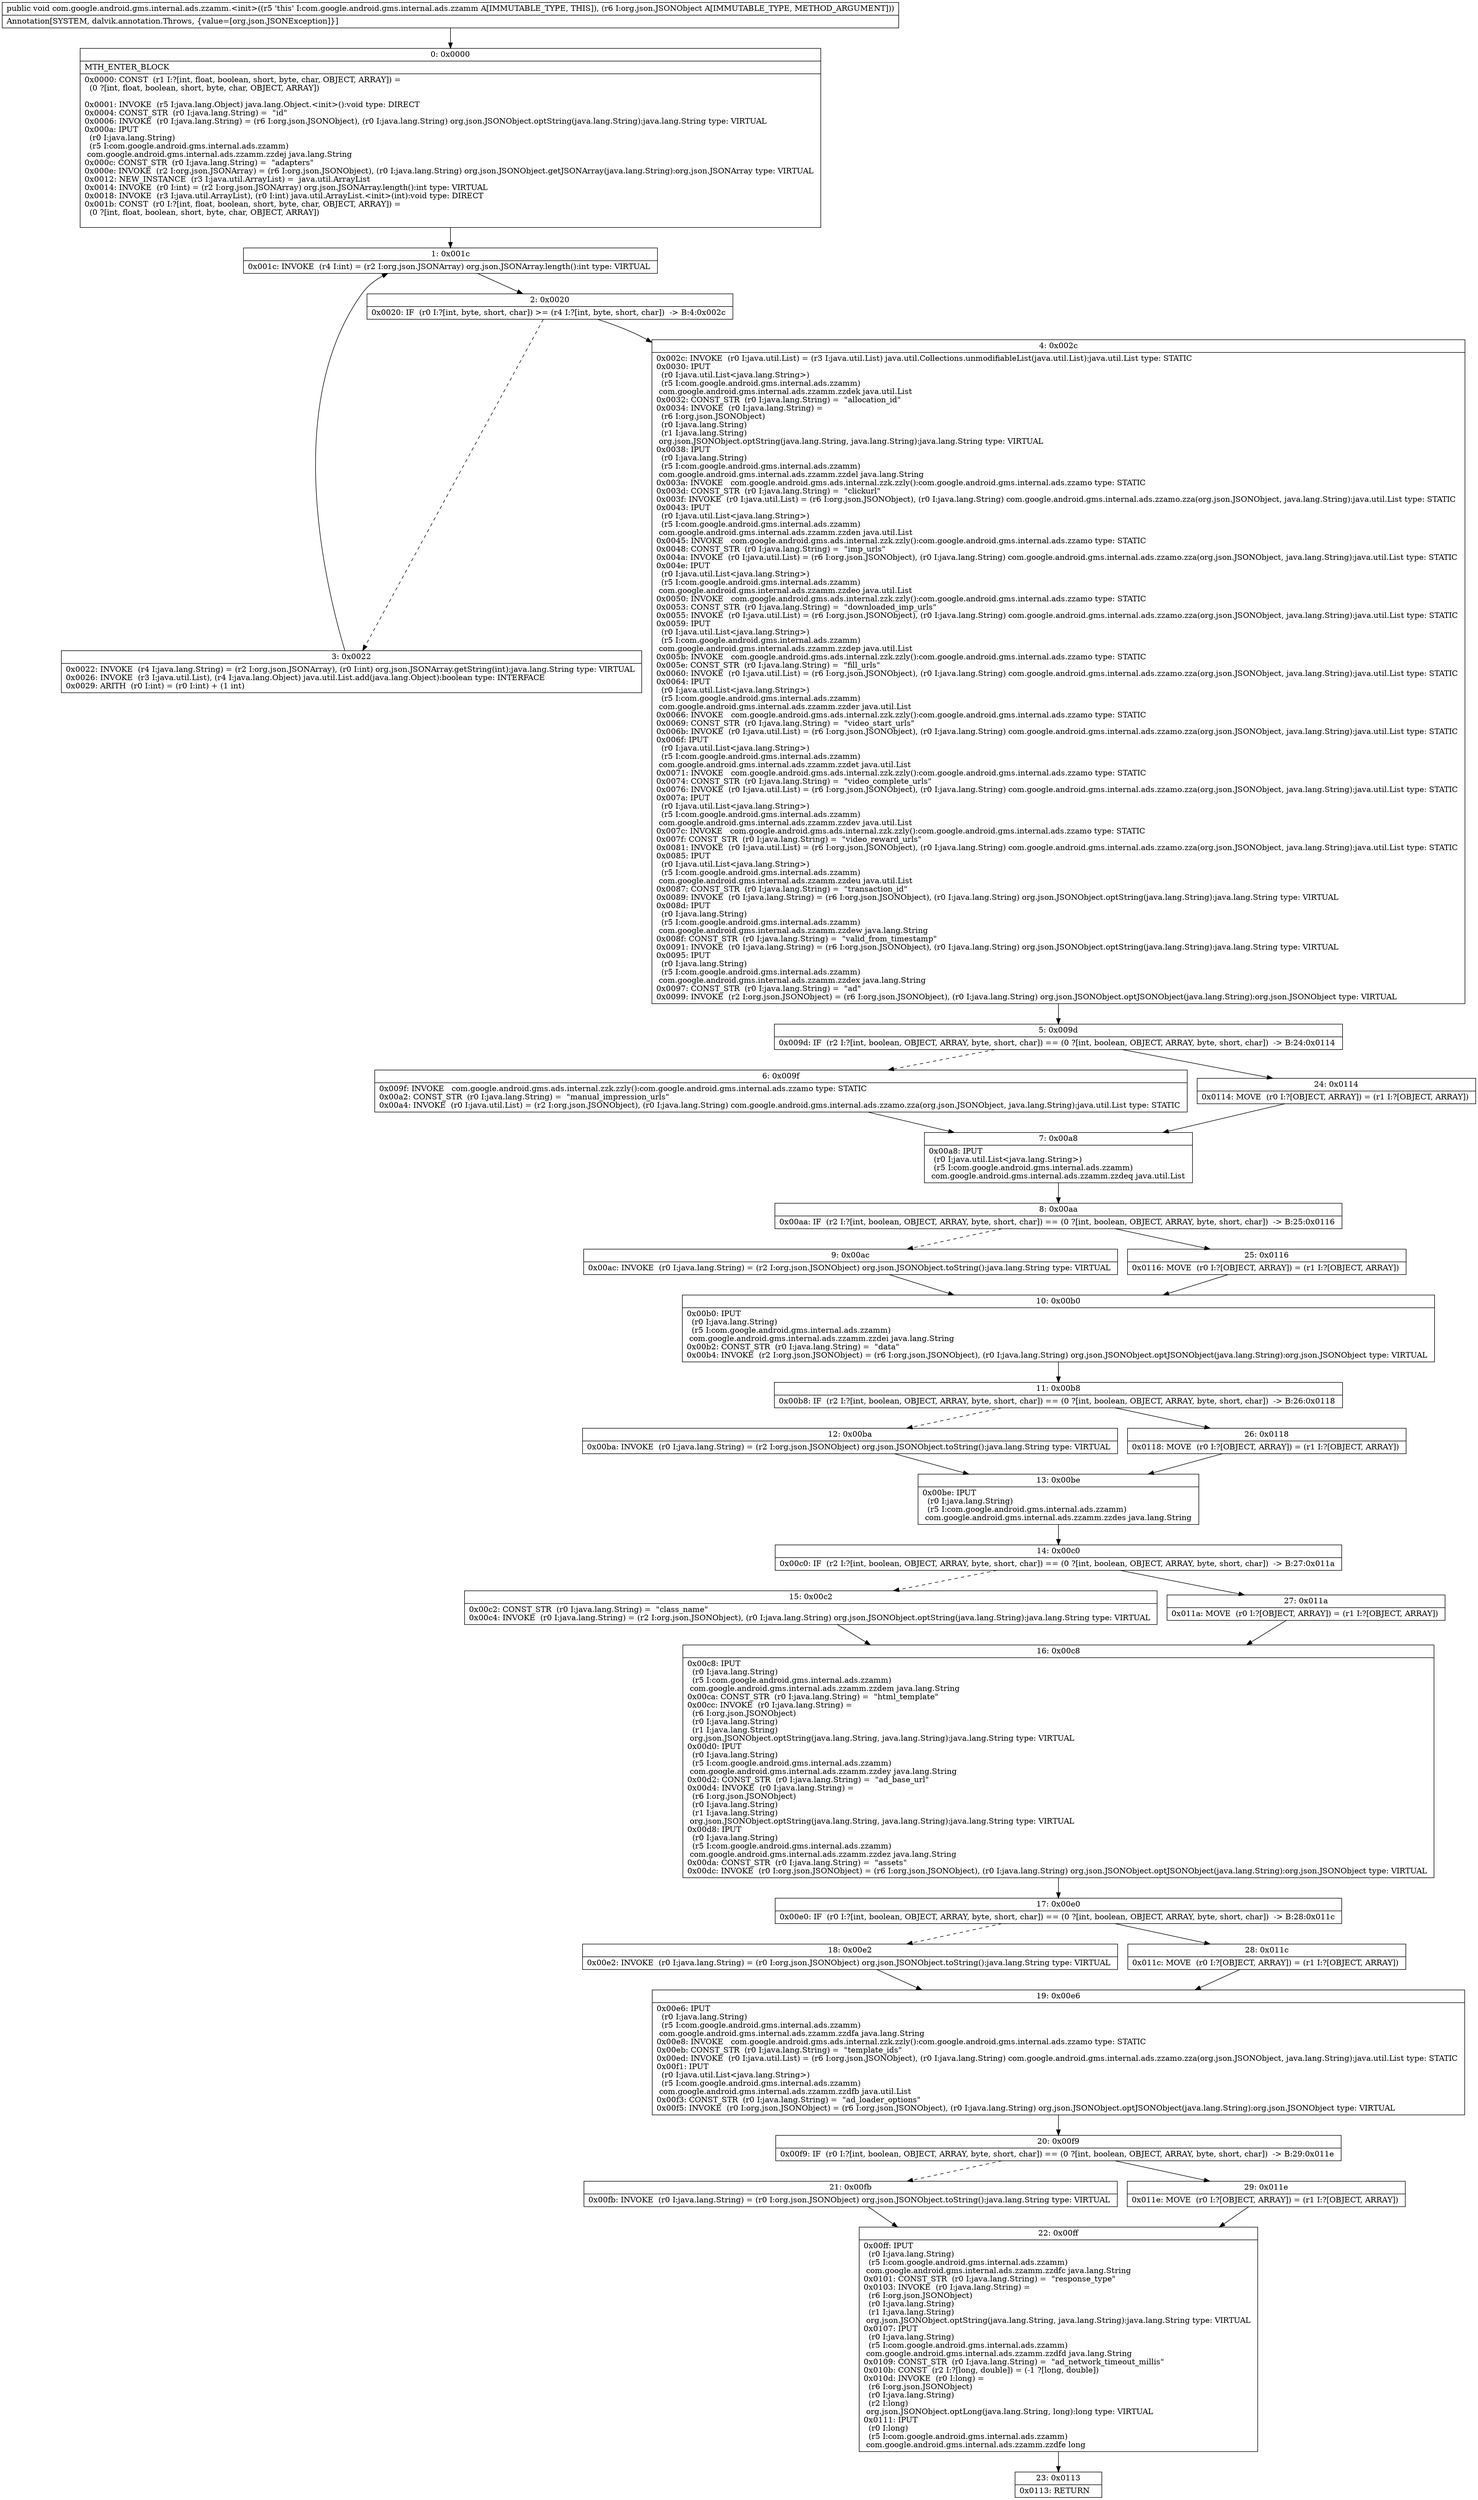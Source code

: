 digraph "CFG forcom.google.android.gms.internal.ads.zzamm.\<init\>(Lorg\/json\/JSONObject;)V" {
Node_0 [shape=record,label="{0\:\ 0x0000|MTH_ENTER_BLOCK\l|0x0000: CONST  (r1 I:?[int, float, boolean, short, byte, char, OBJECT, ARRAY]) = \l  (0 ?[int, float, boolean, short, byte, char, OBJECT, ARRAY])\l \l0x0001: INVOKE  (r5 I:java.lang.Object) java.lang.Object.\<init\>():void type: DIRECT \l0x0004: CONST_STR  (r0 I:java.lang.String) =  \"id\" \l0x0006: INVOKE  (r0 I:java.lang.String) = (r6 I:org.json.JSONObject), (r0 I:java.lang.String) org.json.JSONObject.optString(java.lang.String):java.lang.String type: VIRTUAL \l0x000a: IPUT  \l  (r0 I:java.lang.String)\l  (r5 I:com.google.android.gms.internal.ads.zzamm)\l com.google.android.gms.internal.ads.zzamm.zzdej java.lang.String \l0x000c: CONST_STR  (r0 I:java.lang.String) =  \"adapters\" \l0x000e: INVOKE  (r2 I:org.json.JSONArray) = (r6 I:org.json.JSONObject), (r0 I:java.lang.String) org.json.JSONObject.getJSONArray(java.lang.String):org.json.JSONArray type: VIRTUAL \l0x0012: NEW_INSTANCE  (r3 I:java.util.ArrayList) =  java.util.ArrayList \l0x0014: INVOKE  (r0 I:int) = (r2 I:org.json.JSONArray) org.json.JSONArray.length():int type: VIRTUAL \l0x0018: INVOKE  (r3 I:java.util.ArrayList), (r0 I:int) java.util.ArrayList.\<init\>(int):void type: DIRECT \l0x001b: CONST  (r0 I:?[int, float, boolean, short, byte, char, OBJECT, ARRAY]) = \l  (0 ?[int, float, boolean, short, byte, char, OBJECT, ARRAY])\l \l}"];
Node_1 [shape=record,label="{1\:\ 0x001c|0x001c: INVOKE  (r4 I:int) = (r2 I:org.json.JSONArray) org.json.JSONArray.length():int type: VIRTUAL \l}"];
Node_2 [shape=record,label="{2\:\ 0x0020|0x0020: IF  (r0 I:?[int, byte, short, char]) \>= (r4 I:?[int, byte, short, char])  \-\> B:4:0x002c \l}"];
Node_3 [shape=record,label="{3\:\ 0x0022|0x0022: INVOKE  (r4 I:java.lang.String) = (r2 I:org.json.JSONArray), (r0 I:int) org.json.JSONArray.getString(int):java.lang.String type: VIRTUAL \l0x0026: INVOKE  (r3 I:java.util.List), (r4 I:java.lang.Object) java.util.List.add(java.lang.Object):boolean type: INTERFACE \l0x0029: ARITH  (r0 I:int) = (r0 I:int) + (1 int) \l}"];
Node_4 [shape=record,label="{4\:\ 0x002c|0x002c: INVOKE  (r0 I:java.util.List) = (r3 I:java.util.List) java.util.Collections.unmodifiableList(java.util.List):java.util.List type: STATIC \l0x0030: IPUT  \l  (r0 I:java.util.List\<java.lang.String\>)\l  (r5 I:com.google.android.gms.internal.ads.zzamm)\l com.google.android.gms.internal.ads.zzamm.zzdek java.util.List \l0x0032: CONST_STR  (r0 I:java.lang.String) =  \"allocation_id\" \l0x0034: INVOKE  (r0 I:java.lang.String) = \l  (r6 I:org.json.JSONObject)\l  (r0 I:java.lang.String)\l  (r1 I:java.lang.String)\l org.json.JSONObject.optString(java.lang.String, java.lang.String):java.lang.String type: VIRTUAL \l0x0038: IPUT  \l  (r0 I:java.lang.String)\l  (r5 I:com.google.android.gms.internal.ads.zzamm)\l com.google.android.gms.internal.ads.zzamm.zzdel java.lang.String \l0x003a: INVOKE   com.google.android.gms.ads.internal.zzk.zzly():com.google.android.gms.internal.ads.zzamo type: STATIC \l0x003d: CONST_STR  (r0 I:java.lang.String) =  \"clickurl\" \l0x003f: INVOKE  (r0 I:java.util.List) = (r6 I:org.json.JSONObject), (r0 I:java.lang.String) com.google.android.gms.internal.ads.zzamo.zza(org.json.JSONObject, java.lang.String):java.util.List type: STATIC \l0x0043: IPUT  \l  (r0 I:java.util.List\<java.lang.String\>)\l  (r5 I:com.google.android.gms.internal.ads.zzamm)\l com.google.android.gms.internal.ads.zzamm.zzden java.util.List \l0x0045: INVOKE   com.google.android.gms.ads.internal.zzk.zzly():com.google.android.gms.internal.ads.zzamo type: STATIC \l0x0048: CONST_STR  (r0 I:java.lang.String) =  \"imp_urls\" \l0x004a: INVOKE  (r0 I:java.util.List) = (r6 I:org.json.JSONObject), (r0 I:java.lang.String) com.google.android.gms.internal.ads.zzamo.zza(org.json.JSONObject, java.lang.String):java.util.List type: STATIC \l0x004e: IPUT  \l  (r0 I:java.util.List\<java.lang.String\>)\l  (r5 I:com.google.android.gms.internal.ads.zzamm)\l com.google.android.gms.internal.ads.zzamm.zzdeo java.util.List \l0x0050: INVOKE   com.google.android.gms.ads.internal.zzk.zzly():com.google.android.gms.internal.ads.zzamo type: STATIC \l0x0053: CONST_STR  (r0 I:java.lang.String) =  \"downloaded_imp_urls\" \l0x0055: INVOKE  (r0 I:java.util.List) = (r6 I:org.json.JSONObject), (r0 I:java.lang.String) com.google.android.gms.internal.ads.zzamo.zza(org.json.JSONObject, java.lang.String):java.util.List type: STATIC \l0x0059: IPUT  \l  (r0 I:java.util.List\<java.lang.String\>)\l  (r5 I:com.google.android.gms.internal.ads.zzamm)\l com.google.android.gms.internal.ads.zzamm.zzdep java.util.List \l0x005b: INVOKE   com.google.android.gms.ads.internal.zzk.zzly():com.google.android.gms.internal.ads.zzamo type: STATIC \l0x005e: CONST_STR  (r0 I:java.lang.String) =  \"fill_urls\" \l0x0060: INVOKE  (r0 I:java.util.List) = (r6 I:org.json.JSONObject), (r0 I:java.lang.String) com.google.android.gms.internal.ads.zzamo.zza(org.json.JSONObject, java.lang.String):java.util.List type: STATIC \l0x0064: IPUT  \l  (r0 I:java.util.List\<java.lang.String\>)\l  (r5 I:com.google.android.gms.internal.ads.zzamm)\l com.google.android.gms.internal.ads.zzamm.zzder java.util.List \l0x0066: INVOKE   com.google.android.gms.ads.internal.zzk.zzly():com.google.android.gms.internal.ads.zzamo type: STATIC \l0x0069: CONST_STR  (r0 I:java.lang.String) =  \"video_start_urls\" \l0x006b: INVOKE  (r0 I:java.util.List) = (r6 I:org.json.JSONObject), (r0 I:java.lang.String) com.google.android.gms.internal.ads.zzamo.zza(org.json.JSONObject, java.lang.String):java.util.List type: STATIC \l0x006f: IPUT  \l  (r0 I:java.util.List\<java.lang.String\>)\l  (r5 I:com.google.android.gms.internal.ads.zzamm)\l com.google.android.gms.internal.ads.zzamm.zzdet java.util.List \l0x0071: INVOKE   com.google.android.gms.ads.internal.zzk.zzly():com.google.android.gms.internal.ads.zzamo type: STATIC \l0x0074: CONST_STR  (r0 I:java.lang.String) =  \"video_complete_urls\" \l0x0076: INVOKE  (r0 I:java.util.List) = (r6 I:org.json.JSONObject), (r0 I:java.lang.String) com.google.android.gms.internal.ads.zzamo.zza(org.json.JSONObject, java.lang.String):java.util.List type: STATIC \l0x007a: IPUT  \l  (r0 I:java.util.List\<java.lang.String\>)\l  (r5 I:com.google.android.gms.internal.ads.zzamm)\l com.google.android.gms.internal.ads.zzamm.zzdev java.util.List \l0x007c: INVOKE   com.google.android.gms.ads.internal.zzk.zzly():com.google.android.gms.internal.ads.zzamo type: STATIC \l0x007f: CONST_STR  (r0 I:java.lang.String) =  \"video_reward_urls\" \l0x0081: INVOKE  (r0 I:java.util.List) = (r6 I:org.json.JSONObject), (r0 I:java.lang.String) com.google.android.gms.internal.ads.zzamo.zza(org.json.JSONObject, java.lang.String):java.util.List type: STATIC \l0x0085: IPUT  \l  (r0 I:java.util.List\<java.lang.String\>)\l  (r5 I:com.google.android.gms.internal.ads.zzamm)\l com.google.android.gms.internal.ads.zzamm.zzdeu java.util.List \l0x0087: CONST_STR  (r0 I:java.lang.String) =  \"transaction_id\" \l0x0089: INVOKE  (r0 I:java.lang.String) = (r6 I:org.json.JSONObject), (r0 I:java.lang.String) org.json.JSONObject.optString(java.lang.String):java.lang.String type: VIRTUAL \l0x008d: IPUT  \l  (r0 I:java.lang.String)\l  (r5 I:com.google.android.gms.internal.ads.zzamm)\l com.google.android.gms.internal.ads.zzamm.zzdew java.lang.String \l0x008f: CONST_STR  (r0 I:java.lang.String) =  \"valid_from_timestamp\" \l0x0091: INVOKE  (r0 I:java.lang.String) = (r6 I:org.json.JSONObject), (r0 I:java.lang.String) org.json.JSONObject.optString(java.lang.String):java.lang.String type: VIRTUAL \l0x0095: IPUT  \l  (r0 I:java.lang.String)\l  (r5 I:com.google.android.gms.internal.ads.zzamm)\l com.google.android.gms.internal.ads.zzamm.zzdex java.lang.String \l0x0097: CONST_STR  (r0 I:java.lang.String) =  \"ad\" \l0x0099: INVOKE  (r2 I:org.json.JSONObject) = (r6 I:org.json.JSONObject), (r0 I:java.lang.String) org.json.JSONObject.optJSONObject(java.lang.String):org.json.JSONObject type: VIRTUAL \l}"];
Node_5 [shape=record,label="{5\:\ 0x009d|0x009d: IF  (r2 I:?[int, boolean, OBJECT, ARRAY, byte, short, char]) == (0 ?[int, boolean, OBJECT, ARRAY, byte, short, char])  \-\> B:24:0x0114 \l}"];
Node_6 [shape=record,label="{6\:\ 0x009f|0x009f: INVOKE   com.google.android.gms.ads.internal.zzk.zzly():com.google.android.gms.internal.ads.zzamo type: STATIC \l0x00a2: CONST_STR  (r0 I:java.lang.String) =  \"manual_impression_urls\" \l0x00a4: INVOKE  (r0 I:java.util.List) = (r2 I:org.json.JSONObject), (r0 I:java.lang.String) com.google.android.gms.internal.ads.zzamo.zza(org.json.JSONObject, java.lang.String):java.util.List type: STATIC \l}"];
Node_7 [shape=record,label="{7\:\ 0x00a8|0x00a8: IPUT  \l  (r0 I:java.util.List\<java.lang.String\>)\l  (r5 I:com.google.android.gms.internal.ads.zzamm)\l com.google.android.gms.internal.ads.zzamm.zzdeq java.util.List \l}"];
Node_8 [shape=record,label="{8\:\ 0x00aa|0x00aa: IF  (r2 I:?[int, boolean, OBJECT, ARRAY, byte, short, char]) == (0 ?[int, boolean, OBJECT, ARRAY, byte, short, char])  \-\> B:25:0x0116 \l}"];
Node_9 [shape=record,label="{9\:\ 0x00ac|0x00ac: INVOKE  (r0 I:java.lang.String) = (r2 I:org.json.JSONObject) org.json.JSONObject.toString():java.lang.String type: VIRTUAL \l}"];
Node_10 [shape=record,label="{10\:\ 0x00b0|0x00b0: IPUT  \l  (r0 I:java.lang.String)\l  (r5 I:com.google.android.gms.internal.ads.zzamm)\l com.google.android.gms.internal.ads.zzamm.zzdei java.lang.String \l0x00b2: CONST_STR  (r0 I:java.lang.String) =  \"data\" \l0x00b4: INVOKE  (r2 I:org.json.JSONObject) = (r6 I:org.json.JSONObject), (r0 I:java.lang.String) org.json.JSONObject.optJSONObject(java.lang.String):org.json.JSONObject type: VIRTUAL \l}"];
Node_11 [shape=record,label="{11\:\ 0x00b8|0x00b8: IF  (r2 I:?[int, boolean, OBJECT, ARRAY, byte, short, char]) == (0 ?[int, boolean, OBJECT, ARRAY, byte, short, char])  \-\> B:26:0x0118 \l}"];
Node_12 [shape=record,label="{12\:\ 0x00ba|0x00ba: INVOKE  (r0 I:java.lang.String) = (r2 I:org.json.JSONObject) org.json.JSONObject.toString():java.lang.String type: VIRTUAL \l}"];
Node_13 [shape=record,label="{13\:\ 0x00be|0x00be: IPUT  \l  (r0 I:java.lang.String)\l  (r5 I:com.google.android.gms.internal.ads.zzamm)\l com.google.android.gms.internal.ads.zzamm.zzdes java.lang.String \l}"];
Node_14 [shape=record,label="{14\:\ 0x00c0|0x00c0: IF  (r2 I:?[int, boolean, OBJECT, ARRAY, byte, short, char]) == (0 ?[int, boolean, OBJECT, ARRAY, byte, short, char])  \-\> B:27:0x011a \l}"];
Node_15 [shape=record,label="{15\:\ 0x00c2|0x00c2: CONST_STR  (r0 I:java.lang.String) =  \"class_name\" \l0x00c4: INVOKE  (r0 I:java.lang.String) = (r2 I:org.json.JSONObject), (r0 I:java.lang.String) org.json.JSONObject.optString(java.lang.String):java.lang.String type: VIRTUAL \l}"];
Node_16 [shape=record,label="{16\:\ 0x00c8|0x00c8: IPUT  \l  (r0 I:java.lang.String)\l  (r5 I:com.google.android.gms.internal.ads.zzamm)\l com.google.android.gms.internal.ads.zzamm.zzdem java.lang.String \l0x00ca: CONST_STR  (r0 I:java.lang.String) =  \"html_template\" \l0x00cc: INVOKE  (r0 I:java.lang.String) = \l  (r6 I:org.json.JSONObject)\l  (r0 I:java.lang.String)\l  (r1 I:java.lang.String)\l org.json.JSONObject.optString(java.lang.String, java.lang.String):java.lang.String type: VIRTUAL \l0x00d0: IPUT  \l  (r0 I:java.lang.String)\l  (r5 I:com.google.android.gms.internal.ads.zzamm)\l com.google.android.gms.internal.ads.zzamm.zzdey java.lang.String \l0x00d2: CONST_STR  (r0 I:java.lang.String) =  \"ad_base_url\" \l0x00d4: INVOKE  (r0 I:java.lang.String) = \l  (r6 I:org.json.JSONObject)\l  (r0 I:java.lang.String)\l  (r1 I:java.lang.String)\l org.json.JSONObject.optString(java.lang.String, java.lang.String):java.lang.String type: VIRTUAL \l0x00d8: IPUT  \l  (r0 I:java.lang.String)\l  (r5 I:com.google.android.gms.internal.ads.zzamm)\l com.google.android.gms.internal.ads.zzamm.zzdez java.lang.String \l0x00da: CONST_STR  (r0 I:java.lang.String) =  \"assets\" \l0x00dc: INVOKE  (r0 I:org.json.JSONObject) = (r6 I:org.json.JSONObject), (r0 I:java.lang.String) org.json.JSONObject.optJSONObject(java.lang.String):org.json.JSONObject type: VIRTUAL \l}"];
Node_17 [shape=record,label="{17\:\ 0x00e0|0x00e0: IF  (r0 I:?[int, boolean, OBJECT, ARRAY, byte, short, char]) == (0 ?[int, boolean, OBJECT, ARRAY, byte, short, char])  \-\> B:28:0x011c \l}"];
Node_18 [shape=record,label="{18\:\ 0x00e2|0x00e2: INVOKE  (r0 I:java.lang.String) = (r0 I:org.json.JSONObject) org.json.JSONObject.toString():java.lang.String type: VIRTUAL \l}"];
Node_19 [shape=record,label="{19\:\ 0x00e6|0x00e6: IPUT  \l  (r0 I:java.lang.String)\l  (r5 I:com.google.android.gms.internal.ads.zzamm)\l com.google.android.gms.internal.ads.zzamm.zzdfa java.lang.String \l0x00e8: INVOKE   com.google.android.gms.ads.internal.zzk.zzly():com.google.android.gms.internal.ads.zzamo type: STATIC \l0x00eb: CONST_STR  (r0 I:java.lang.String) =  \"template_ids\" \l0x00ed: INVOKE  (r0 I:java.util.List) = (r6 I:org.json.JSONObject), (r0 I:java.lang.String) com.google.android.gms.internal.ads.zzamo.zza(org.json.JSONObject, java.lang.String):java.util.List type: STATIC \l0x00f1: IPUT  \l  (r0 I:java.util.List\<java.lang.String\>)\l  (r5 I:com.google.android.gms.internal.ads.zzamm)\l com.google.android.gms.internal.ads.zzamm.zzdfb java.util.List \l0x00f3: CONST_STR  (r0 I:java.lang.String) =  \"ad_loader_options\" \l0x00f5: INVOKE  (r0 I:org.json.JSONObject) = (r6 I:org.json.JSONObject), (r0 I:java.lang.String) org.json.JSONObject.optJSONObject(java.lang.String):org.json.JSONObject type: VIRTUAL \l}"];
Node_20 [shape=record,label="{20\:\ 0x00f9|0x00f9: IF  (r0 I:?[int, boolean, OBJECT, ARRAY, byte, short, char]) == (0 ?[int, boolean, OBJECT, ARRAY, byte, short, char])  \-\> B:29:0x011e \l}"];
Node_21 [shape=record,label="{21\:\ 0x00fb|0x00fb: INVOKE  (r0 I:java.lang.String) = (r0 I:org.json.JSONObject) org.json.JSONObject.toString():java.lang.String type: VIRTUAL \l}"];
Node_22 [shape=record,label="{22\:\ 0x00ff|0x00ff: IPUT  \l  (r0 I:java.lang.String)\l  (r5 I:com.google.android.gms.internal.ads.zzamm)\l com.google.android.gms.internal.ads.zzamm.zzdfc java.lang.String \l0x0101: CONST_STR  (r0 I:java.lang.String) =  \"response_type\" \l0x0103: INVOKE  (r0 I:java.lang.String) = \l  (r6 I:org.json.JSONObject)\l  (r0 I:java.lang.String)\l  (r1 I:java.lang.String)\l org.json.JSONObject.optString(java.lang.String, java.lang.String):java.lang.String type: VIRTUAL \l0x0107: IPUT  \l  (r0 I:java.lang.String)\l  (r5 I:com.google.android.gms.internal.ads.zzamm)\l com.google.android.gms.internal.ads.zzamm.zzdfd java.lang.String \l0x0109: CONST_STR  (r0 I:java.lang.String) =  \"ad_network_timeout_millis\" \l0x010b: CONST  (r2 I:?[long, double]) = (\-1 ?[long, double]) \l0x010d: INVOKE  (r0 I:long) = \l  (r6 I:org.json.JSONObject)\l  (r0 I:java.lang.String)\l  (r2 I:long)\l org.json.JSONObject.optLong(java.lang.String, long):long type: VIRTUAL \l0x0111: IPUT  \l  (r0 I:long)\l  (r5 I:com.google.android.gms.internal.ads.zzamm)\l com.google.android.gms.internal.ads.zzamm.zzdfe long \l}"];
Node_23 [shape=record,label="{23\:\ 0x0113|0x0113: RETURN   \l}"];
Node_24 [shape=record,label="{24\:\ 0x0114|0x0114: MOVE  (r0 I:?[OBJECT, ARRAY]) = (r1 I:?[OBJECT, ARRAY]) \l}"];
Node_25 [shape=record,label="{25\:\ 0x0116|0x0116: MOVE  (r0 I:?[OBJECT, ARRAY]) = (r1 I:?[OBJECT, ARRAY]) \l}"];
Node_26 [shape=record,label="{26\:\ 0x0118|0x0118: MOVE  (r0 I:?[OBJECT, ARRAY]) = (r1 I:?[OBJECT, ARRAY]) \l}"];
Node_27 [shape=record,label="{27\:\ 0x011a|0x011a: MOVE  (r0 I:?[OBJECT, ARRAY]) = (r1 I:?[OBJECT, ARRAY]) \l}"];
Node_28 [shape=record,label="{28\:\ 0x011c|0x011c: MOVE  (r0 I:?[OBJECT, ARRAY]) = (r1 I:?[OBJECT, ARRAY]) \l}"];
Node_29 [shape=record,label="{29\:\ 0x011e|0x011e: MOVE  (r0 I:?[OBJECT, ARRAY]) = (r1 I:?[OBJECT, ARRAY]) \l}"];
MethodNode[shape=record,label="{public void com.google.android.gms.internal.ads.zzamm.\<init\>((r5 'this' I:com.google.android.gms.internal.ads.zzamm A[IMMUTABLE_TYPE, THIS]), (r6 I:org.json.JSONObject A[IMMUTABLE_TYPE, METHOD_ARGUMENT]))  | Annotation[SYSTEM, dalvik.annotation.Throws, \{value=[org.json.JSONException]\}]\l}"];
MethodNode -> Node_0;
Node_0 -> Node_1;
Node_1 -> Node_2;
Node_2 -> Node_3[style=dashed];
Node_2 -> Node_4;
Node_3 -> Node_1;
Node_4 -> Node_5;
Node_5 -> Node_6[style=dashed];
Node_5 -> Node_24;
Node_6 -> Node_7;
Node_7 -> Node_8;
Node_8 -> Node_9[style=dashed];
Node_8 -> Node_25;
Node_9 -> Node_10;
Node_10 -> Node_11;
Node_11 -> Node_12[style=dashed];
Node_11 -> Node_26;
Node_12 -> Node_13;
Node_13 -> Node_14;
Node_14 -> Node_15[style=dashed];
Node_14 -> Node_27;
Node_15 -> Node_16;
Node_16 -> Node_17;
Node_17 -> Node_18[style=dashed];
Node_17 -> Node_28;
Node_18 -> Node_19;
Node_19 -> Node_20;
Node_20 -> Node_21[style=dashed];
Node_20 -> Node_29;
Node_21 -> Node_22;
Node_22 -> Node_23;
Node_24 -> Node_7;
Node_25 -> Node_10;
Node_26 -> Node_13;
Node_27 -> Node_16;
Node_28 -> Node_19;
Node_29 -> Node_22;
}

